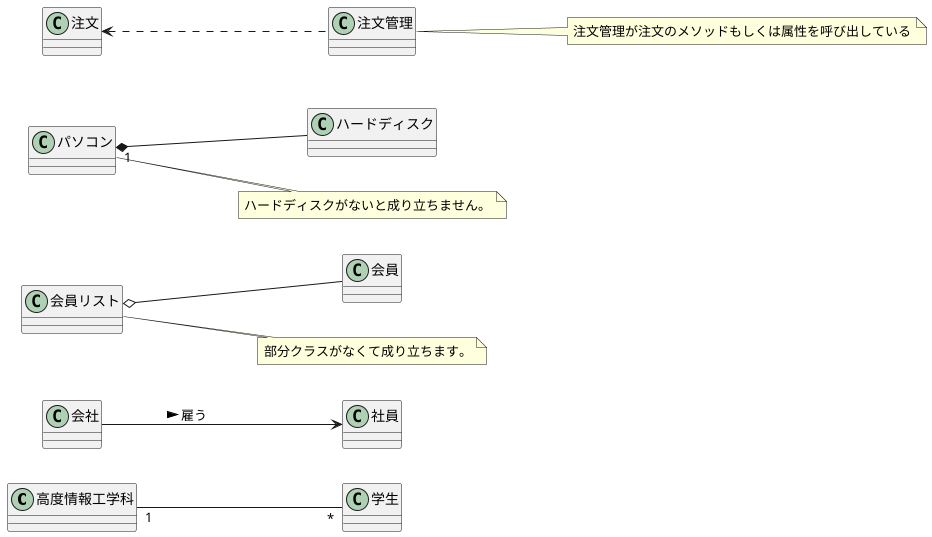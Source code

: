 @startuml
left to right direction
高度情報工学科 "1"--"*" 学生
会社 --> 社員: 雇う >
会員リスト o-- 会員
パソコン "1"*-- ハードディスク
注文 <.. 注文管理
note right of 会員リスト
  部分クラスがなくて成り立ちます。
end note
note right of パソコン
  ハードディスクがないと成り立ちません。
end note
note right of 注文管理
  注文管理が注文のメソッドもしくは属性を呼び出している
end note
@enduml